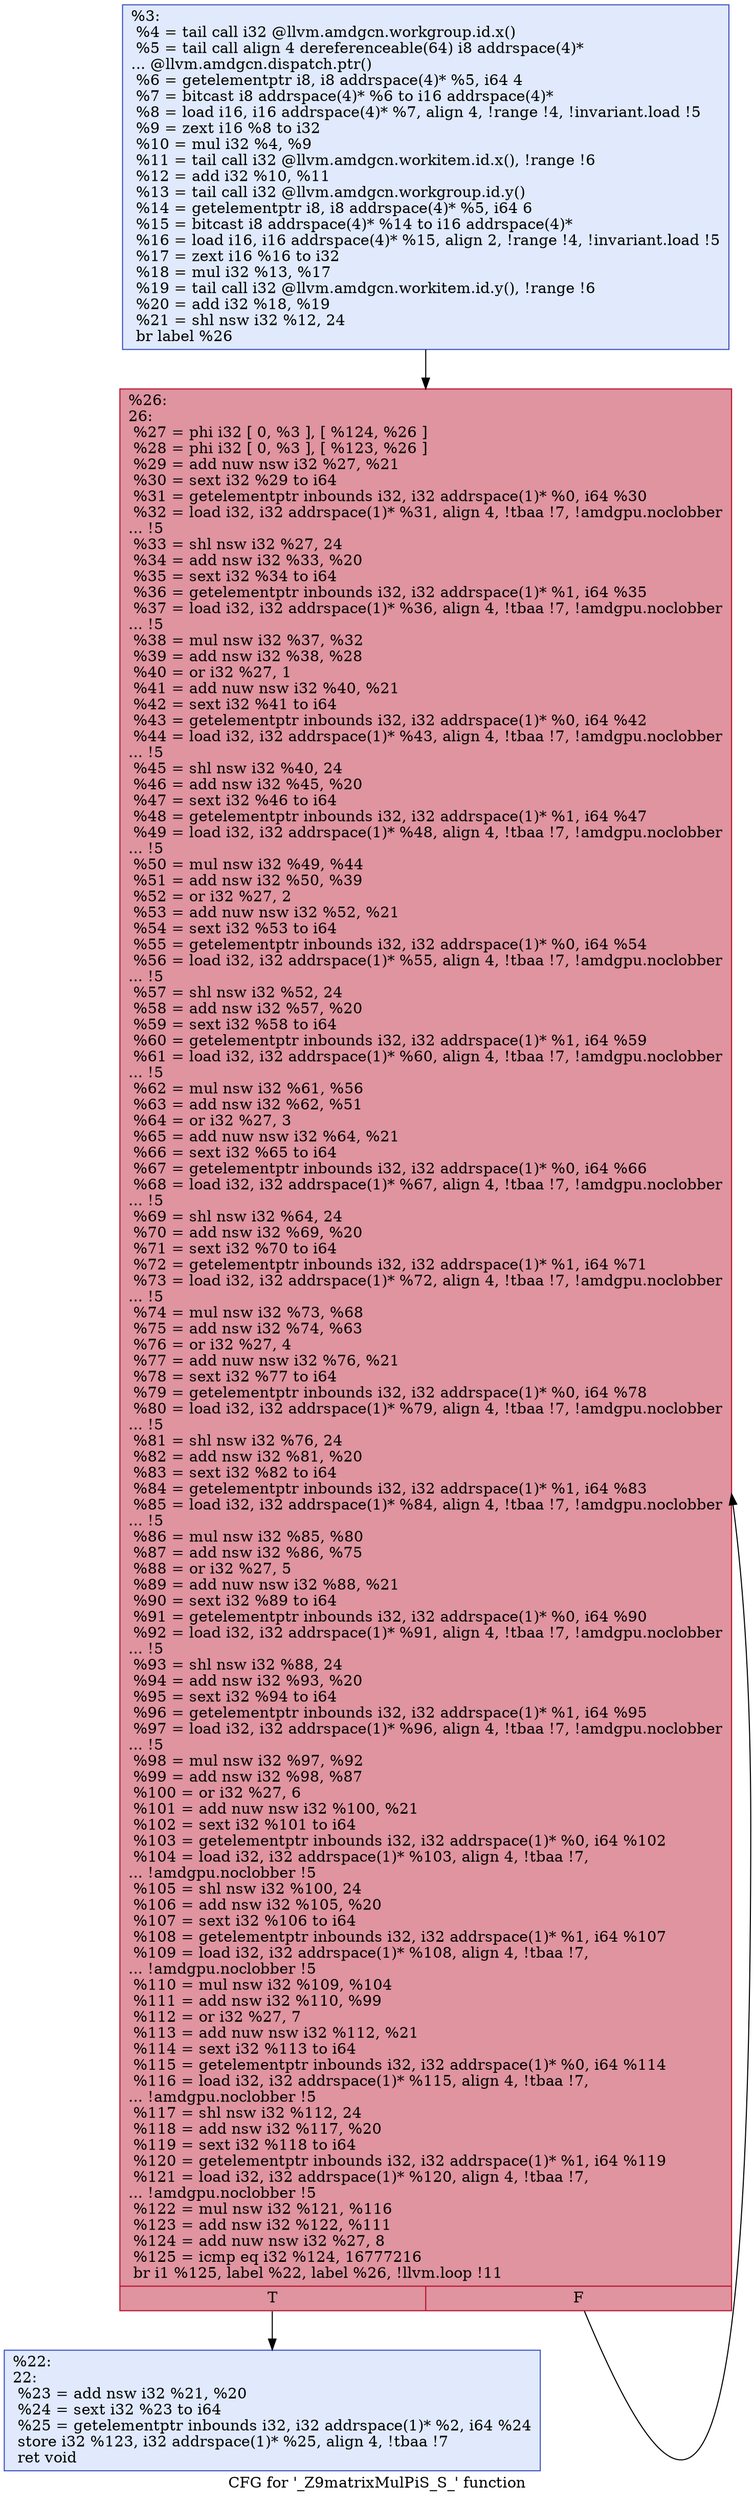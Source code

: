 digraph "CFG for '_Z9matrixMulPiS_S_' function" {
	label="CFG for '_Z9matrixMulPiS_S_' function";

	Node0x53fb330 [shape=record,color="#3d50c3ff", style=filled, fillcolor="#b9d0f970",label="{%3:\l  %4 = tail call i32 @llvm.amdgcn.workgroup.id.x()\l  %5 = tail call align 4 dereferenceable(64) i8 addrspace(4)*\l... @llvm.amdgcn.dispatch.ptr()\l  %6 = getelementptr i8, i8 addrspace(4)* %5, i64 4\l  %7 = bitcast i8 addrspace(4)* %6 to i16 addrspace(4)*\l  %8 = load i16, i16 addrspace(4)* %7, align 4, !range !4, !invariant.load !5\l  %9 = zext i16 %8 to i32\l  %10 = mul i32 %4, %9\l  %11 = tail call i32 @llvm.amdgcn.workitem.id.x(), !range !6\l  %12 = add i32 %10, %11\l  %13 = tail call i32 @llvm.amdgcn.workgroup.id.y()\l  %14 = getelementptr i8, i8 addrspace(4)* %5, i64 6\l  %15 = bitcast i8 addrspace(4)* %14 to i16 addrspace(4)*\l  %16 = load i16, i16 addrspace(4)* %15, align 2, !range !4, !invariant.load !5\l  %17 = zext i16 %16 to i32\l  %18 = mul i32 %13, %17\l  %19 = tail call i32 @llvm.amdgcn.workitem.id.y(), !range !6\l  %20 = add i32 %18, %19\l  %21 = shl nsw i32 %12, 24\l  br label %26\l}"];
	Node0x53fb330 -> Node0x53feca0;
	Node0x53feda0 [shape=record,color="#3d50c3ff", style=filled, fillcolor="#b9d0f970",label="{%22:\l22:                                               \l  %23 = add nsw i32 %21, %20\l  %24 = sext i32 %23 to i64\l  %25 = getelementptr inbounds i32, i32 addrspace(1)* %2, i64 %24\l  store i32 %123, i32 addrspace(1)* %25, align 4, !tbaa !7\l  ret void\l}"];
	Node0x53feca0 [shape=record,color="#b70d28ff", style=filled, fillcolor="#b70d2870",label="{%26:\l26:                                               \l  %27 = phi i32 [ 0, %3 ], [ %124, %26 ]\l  %28 = phi i32 [ 0, %3 ], [ %123, %26 ]\l  %29 = add nuw nsw i32 %27, %21\l  %30 = sext i32 %29 to i64\l  %31 = getelementptr inbounds i32, i32 addrspace(1)* %0, i64 %30\l  %32 = load i32, i32 addrspace(1)* %31, align 4, !tbaa !7, !amdgpu.noclobber\l... !5\l  %33 = shl nsw i32 %27, 24\l  %34 = add nsw i32 %33, %20\l  %35 = sext i32 %34 to i64\l  %36 = getelementptr inbounds i32, i32 addrspace(1)* %1, i64 %35\l  %37 = load i32, i32 addrspace(1)* %36, align 4, !tbaa !7, !amdgpu.noclobber\l... !5\l  %38 = mul nsw i32 %37, %32\l  %39 = add nsw i32 %38, %28\l  %40 = or i32 %27, 1\l  %41 = add nuw nsw i32 %40, %21\l  %42 = sext i32 %41 to i64\l  %43 = getelementptr inbounds i32, i32 addrspace(1)* %0, i64 %42\l  %44 = load i32, i32 addrspace(1)* %43, align 4, !tbaa !7, !amdgpu.noclobber\l... !5\l  %45 = shl nsw i32 %40, 24\l  %46 = add nsw i32 %45, %20\l  %47 = sext i32 %46 to i64\l  %48 = getelementptr inbounds i32, i32 addrspace(1)* %1, i64 %47\l  %49 = load i32, i32 addrspace(1)* %48, align 4, !tbaa !7, !amdgpu.noclobber\l... !5\l  %50 = mul nsw i32 %49, %44\l  %51 = add nsw i32 %50, %39\l  %52 = or i32 %27, 2\l  %53 = add nuw nsw i32 %52, %21\l  %54 = sext i32 %53 to i64\l  %55 = getelementptr inbounds i32, i32 addrspace(1)* %0, i64 %54\l  %56 = load i32, i32 addrspace(1)* %55, align 4, !tbaa !7, !amdgpu.noclobber\l... !5\l  %57 = shl nsw i32 %52, 24\l  %58 = add nsw i32 %57, %20\l  %59 = sext i32 %58 to i64\l  %60 = getelementptr inbounds i32, i32 addrspace(1)* %1, i64 %59\l  %61 = load i32, i32 addrspace(1)* %60, align 4, !tbaa !7, !amdgpu.noclobber\l... !5\l  %62 = mul nsw i32 %61, %56\l  %63 = add nsw i32 %62, %51\l  %64 = or i32 %27, 3\l  %65 = add nuw nsw i32 %64, %21\l  %66 = sext i32 %65 to i64\l  %67 = getelementptr inbounds i32, i32 addrspace(1)* %0, i64 %66\l  %68 = load i32, i32 addrspace(1)* %67, align 4, !tbaa !7, !amdgpu.noclobber\l... !5\l  %69 = shl nsw i32 %64, 24\l  %70 = add nsw i32 %69, %20\l  %71 = sext i32 %70 to i64\l  %72 = getelementptr inbounds i32, i32 addrspace(1)* %1, i64 %71\l  %73 = load i32, i32 addrspace(1)* %72, align 4, !tbaa !7, !amdgpu.noclobber\l... !5\l  %74 = mul nsw i32 %73, %68\l  %75 = add nsw i32 %74, %63\l  %76 = or i32 %27, 4\l  %77 = add nuw nsw i32 %76, %21\l  %78 = sext i32 %77 to i64\l  %79 = getelementptr inbounds i32, i32 addrspace(1)* %0, i64 %78\l  %80 = load i32, i32 addrspace(1)* %79, align 4, !tbaa !7, !amdgpu.noclobber\l... !5\l  %81 = shl nsw i32 %76, 24\l  %82 = add nsw i32 %81, %20\l  %83 = sext i32 %82 to i64\l  %84 = getelementptr inbounds i32, i32 addrspace(1)* %1, i64 %83\l  %85 = load i32, i32 addrspace(1)* %84, align 4, !tbaa !7, !amdgpu.noclobber\l... !5\l  %86 = mul nsw i32 %85, %80\l  %87 = add nsw i32 %86, %75\l  %88 = or i32 %27, 5\l  %89 = add nuw nsw i32 %88, %21\l  %90 = sext i32 %89 to i64\l  %91 = getelementptr inbounds i32, i32 addrspace(1)* %0, i64 %90\l  %92 = load i32, i32 addrspace(1)* %91, align 4, !tbaa !7, !amdgpu.noclobber\l... !5\l  %93 = shl nsw i32 %88, 24\l  %94 = add nsw i32 %93, %20\l  %95 = sext i32 %94 to i64\l  %96 = getelementptr inbounds i32, i32 addrspace(1)* %1, i64 %95\l  %97 = load i32, i32 addrspace(1)* %96, align 4, !tbaa !7, !amdgpu.noclobber\l... !5\l  %98 = mul nsw i32 %97, %92\l  %99 = add nsw i32 %98, %87\l  %100 = or i32 %27, 6\l  %101 = add nuw nsw i32 %100, %21\l  %102 = sext i32 %101 to i64\l  %103 = getelementptr inbounds i32, i32 addrspace(1)* %0, i64 %102\l  %104 = load i32, i32 addrspace(1)* %103, align 4, !tbaa !7,\l... !amdgpu.noclobber !5\l  %105 = shl nsw i32 %100, 24\l  %106 = add nsw i32 %105, %20\l  %107 = sext i32 %106 to i64\l  %108 = getelementptr inbounds i32, i32 addrspace(1)* %1, i64 %107\l  %109 = load i32, i32 addrspace(1)* %108, align 4, !tbaa !7,\l... !amdgpu.noclobber !5\l  %110 = mul nsw i32 %109, %104\l  %111 = add nsw i32 %110, %99\l  %112 = or i32 %27, 7\l  %113 = add nuw nsw i32 %112, %21\l  %114 = sext i32 %113 to i64\l  %115 = getelementptr inbounds i32, i32 addrspace(1)* %0, i64 %114\l  %116 = load i32, i32 addrspace(1)* %115, align 4, !tbaa !7,\l... !amdgpu.noclobber !5\l  %117 = shl nsw i32 %112, 24\l  %118 = add nsw i32 %117, %20\l  %119 = sext i32 %118 to i64\l  %120 = getelementptr inbounds i32, i32 addrspace(1)* %1, i64 %119\l  %121 = load i32, i32 addrspace(1)* %120, align 4, !tbaa !7,\l... !amdgpu.noclobber !5\l  %122 = mul nsw i32 %121, %116\l  %123 = add nsw i32 %122, %111\l  %124 = add nuw nsw i32 %27, 8\l  %125 = icmp eq i32 %124, 16777216\l  br i1 %125, label %22, label %26, !llvm.loop !11\l|{<s0>T|<s1>F}}"];
	Node0x53feca0:s0 -> Node0x53feda0;
	Node0x53feca0:s1 -> Node0x53feca0;
}
